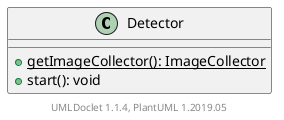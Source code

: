 @startuml

    class Detector [[Detector.html]] {
        {static} +getImageCollector(): ImageCollector
        +start(): void
    }


    center footer UMLDoclet 1.1.4, PlantUML 1.2019.05
@enduml
